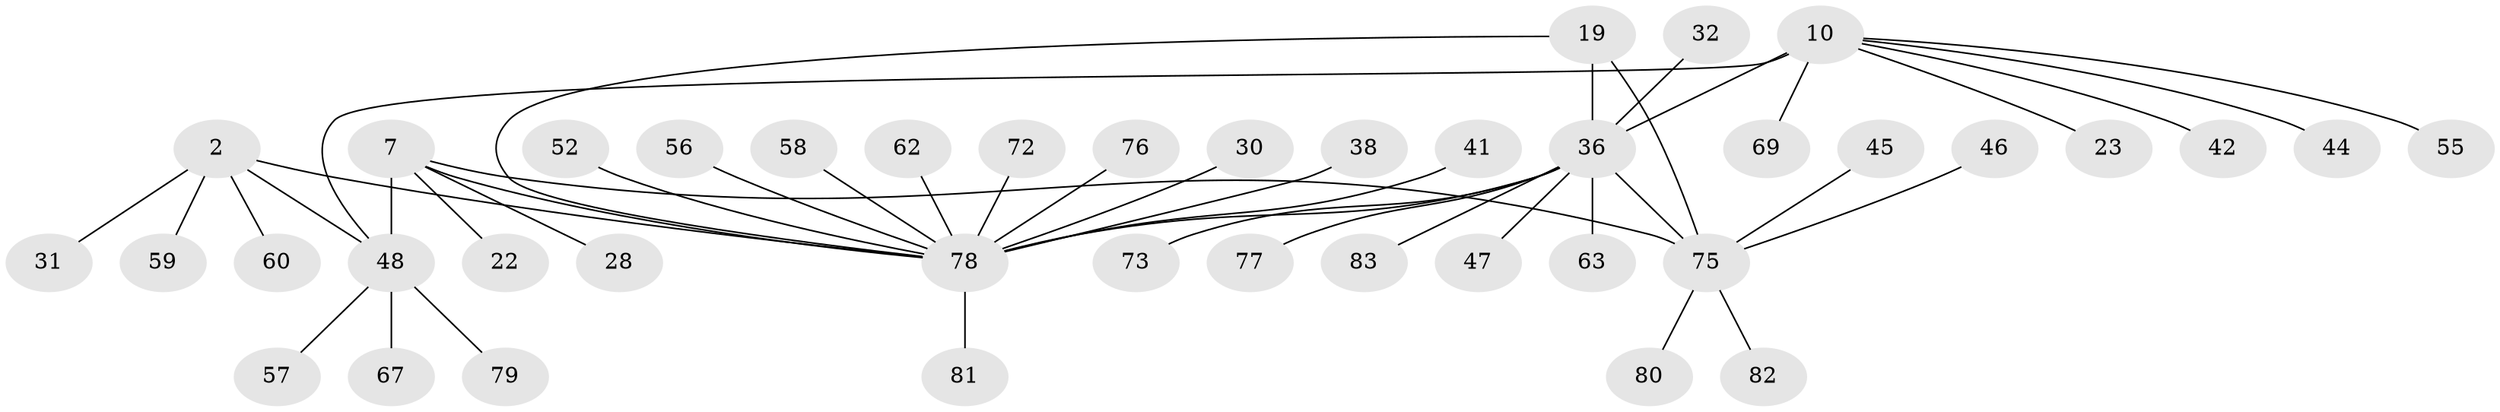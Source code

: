 // original degree distribution, {6: 0.0963855421686747, 5: 0.03614457831325301, 7: 0.060240963855421686, 8: 0.012048192771084338, 4: 0.04819277108433735, 12: 0.012048192771084338, 2: 0.13253012048192772, 1: 0.5542168674698795, 3: 0.04819277108433735}
// Generated by graph-tools (version 1.1) at 2025/55/03/09/25 04:55:53]
// undirected, 41 vertices, 45 edges
graph export_dot {
graph [start="1"]
  node [color=gray90,style=filled];
  2 [super="+1"];
  7 [super="+6"];
  10 [super="+9"];
  19 [super="+18"];
  22;
  23;
  28;
  30;
  31;
  32;
  36 [super="+12+15"];
  38;
  41;
  42;
  44;
  45 [super="+43"];
  46;
  47;
  48 [super="+39+8"];
  52;
  55;
  56;
  57;
  58;
  59;
  60;
  62;
  63;
  67 [super="+34"];
  69;
  72;
  73 [super="+37+49+68"];
  75 [super="+25+20+29"];
  76;
  77 [super="+35"];
  78 [super="+40+50+51+64+70+71+74+66+27+4"];
  79;
  80 [super="+21"];
  81 [super="+54+61"];
  82;
  83 [super="+65"];
  2 -- 31;
  2 -- 59;
  2 -- 60;
  2 -- 78 [weight=6];
  2 -- 48;
  7 -- 22;
  7 -- 28;
  7 -- 78;
  7 -- 75;
  7 -- 48 [weight=4];
  10 -- 23;
  10 -- 42;
  10 -- 69;
  10 -- 55;
  10 -- 44;
  10 -- 36 [weight=4];
  10 -- 48;
  19 -- 78;
  19 -- 75 [weight=4];
  19 -- 36;
  30 -- 78;
  32 -- 36;
  36 -- 78 [weight=7];
  36 -- 47;
  36 -- 83;
  36 -- 63;
  36 -- 75;
  36 -- 73;
  36 -- 77;
  38 -- 78;
  41 -- 78;
  45 -- 75;
  46 -- 75;
  48 -- 67;
  48 -- 57;
  48 -- 79;
  52 -- 78;
  56 -- 78;
  58 -- 78;
  62 -- 78;
  72 -- 78;
  75 -- 80;
  75 -- 82;
  76 -- 78;
  78 -- 81;
}
